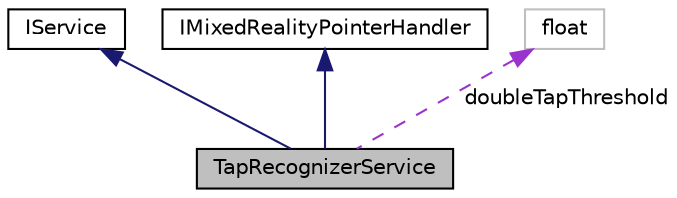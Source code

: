 digraph "TapRecognizerService"
{
 // INTERACTIVE_SVG=YES
 // LATEX_PDF_SIZE
  edge [fontname="Helvetica",fontsize="10",labelfontname="Helvetica",labelfontsize="10"];
  node [fontname="Helvetica",fontsize="10",shape=record];
  Node1 [label="TapRecognizerService",height=0.2,width=0.4,color="black", fillcolor="grey75", style="filled", fontcolor="black",tooltip=" "];
  Node2 -> Node1 [dir="back",color="midnightblue",fontsize="10",style="solid",fontname="Helvetica"];
  Node2 [label="IService",height=0.2,width=0.4,color="black", fillcolor="white", style="filled",URL="$class_i_service.html",tooltip=" "];
  Node3 -> Node1 [dir="back",color="midnightblue",fontsize="10",style="solid",fontname="Helvetica"];
  Node3 [label="IMixedRealityPointerHandler",height=0.2,width=0.4,color="black", fillcolor="white", style="filled",URL="$class_i_mixed_reality_pointer_handler.html",tooltip=" "];
  Node4 -> Node1 [dir="back",color="darkorchid3",fontsize="10",style="dashed",label=" doubleTapThreshold" ,fontname="Helvetica"];
  Node4 [label="float",height=0.2,width=0.4,color="grey75", fillcolor="white", style="filled",tooltip=" "];
}
